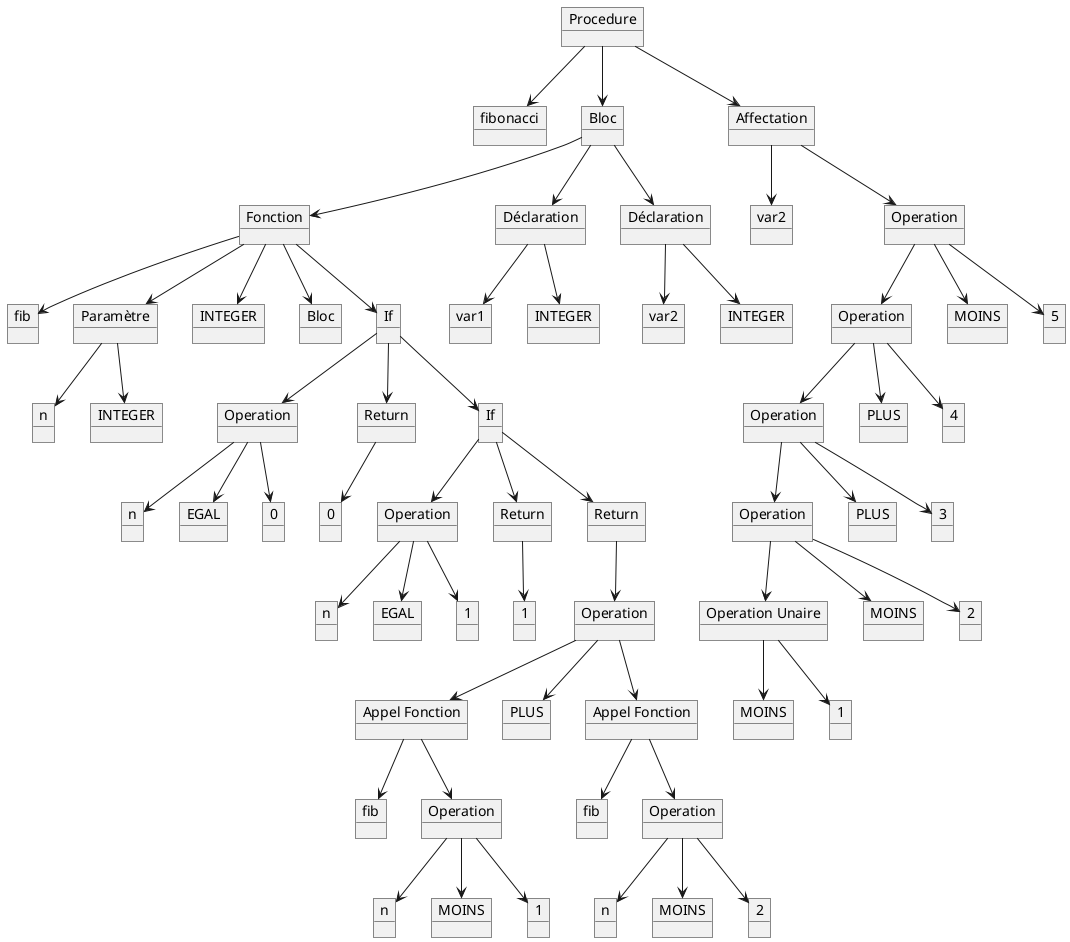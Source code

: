 @startuml ArbreSyntaxique
object "Procedure" as Procedure
object "fibonacci" as fibonacci
object "Bloc" as Bloc
object "Affectation" as Affectation
object "Fonction" as Fonction
object "Déclaration" as Declaration
object "Déclaration" as Declaration1
object "var2" as var2_
object "Operation" as Operation5
object "fib" as fib
object "Paramètre" as Parametre
object "INTEGER" as INTEGER_
object "Bloc" as Bloc1
object "If" as InstructionIf
object "var1" as var1
object "INTEGER" as INTEGER__
object "var2" as var2
object "INTEGER" as INTEGER___
object "Operation" as Operation6
object "MOINS" as MOINS____
object "5" as 5
object "n" as n
object "INTEGER" as INTEGER
object "Operation" as Operation
object "Return" as Return
object "If" as InstructionIf1
object "Operation" as Operation7
object "PLUS" as PLUS__
object "4" as 4
object "n" as n_
object "EGAL" as EGAL
object "0" as 0
object "0" as 0_
object "Operation" as Operation1
object "Return" as Return1
object "Return" as Return2
object "Operation" as Operation8
object "PLUS" as PLUS_
object "3" as 3
object "n" as n__
object "EGAL" as EGAL_
object "1" as 1
object "1" as 1_
object "Operation" as Operation2
object "Operation Unaire" as OperationUnaire
object "MOINS" as MOINS___
object "2" as 2_
object "Appel Fonction" as AppelFonction
object "PLUS" as PLUS
object "Appel Fonction" as AppelFonction1
object "MOINS" as MOINS__
object "1" as 1___
object "fib" as fib_
object "Operation" as Operation3
object "fib" as fib__
object "Operation" as Operation4
object "n" as n___
object "MOINS" as MOINS
object "1" as 1__
object "n" as n____
object "MOINS" as MOINS_
object "2" as 2
Procedure -down-> fibonacci
Procedure -down-> Bloc
Procedure -down-> Affectation
Bloc -down-> Fonction
Bloc -down-> Declaration
Bloc -down-> Declaration1
Affectation -down-> var2_
Affectation -down-> Operation5
Fonction -down-> fib
Fonction -down-> Parametre
Fonction -down-> INTEGER_
Fonction -down-> Bloc1
Fonction -down-> InstructionIf
Declaration -down-> var1
Declaration -down-> INTEGER__
Declaration1 -down-> var2
Declaration1 -down-> INTEGER___
Operation5 -down-> Operation6
Operation5 -down-> MOINS____
Operation5 -down-> 5
Parametre -down-> n
Parametre -down-> INTEGER
InstructionIf -down-> Operation
InstructionIf -down-> Return
InstructionIf -down-> InstructionIf1
Operation6 -down-> Operation7
Operation6 -down-> PLUS__
Operation6 -down-> 4
Operation -down-> n_
Operation -down-> EGAL
Operation -down-> 0
Return -down-> 0_
InstructionIf1 -down-> Operation1
InstructionIf1 -down-> Return1
InstructionIf1 -down-> Return2
Operation7 -down-> Operation8
Operation7 -down-> PLUS_
Operation7 -down-> 3
Operation1 -down-> n__
Operation1 -down-> EGAL_
Operation1 -down-> 1
Return1 -down-> 1_
Return2 -down-> Operation2
Operation8 -down-> OperationUnaire
Operation8 -down-> MOINS___
Operation8 -down-> 2_
Operation2 -down-> AppelFonction
Operation2 -down-> PLUS
Operation2 -down-> AppelFonction1
OperationUnaire -down-> MOINS__
OperationUnaire -down-> 1___
AppelFonction -down-> fib_
AppelFonction -down-> Operation3
AppelFonction1 -down-> fib__
AppelFonction1 -down-> Operation4
Operation3 -down-> n___
Operation3 -down-> MOINS
Operation3 -down-> 1__
Operation4 -down-> n____
Operation4 -down-> MOINS_
Operation4 -down-> 2
@enduml

